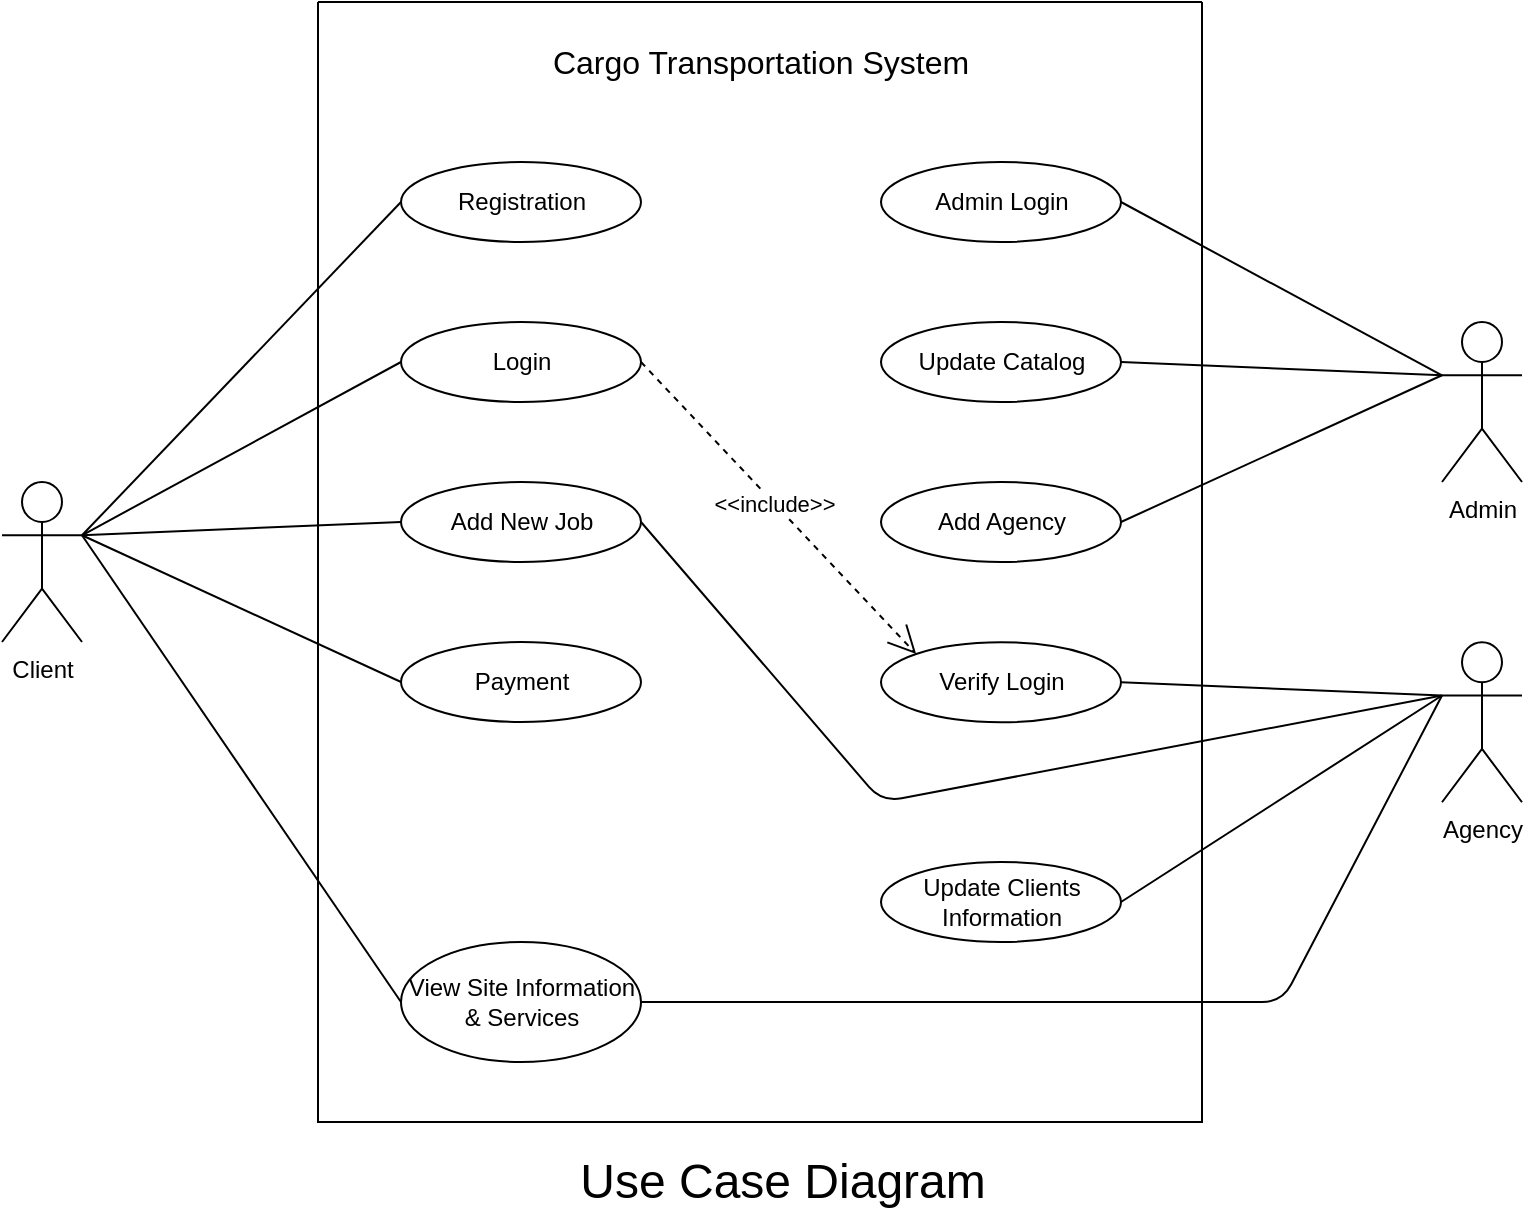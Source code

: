 <mxfile version="14.6.13" type="device"><diagram id="v0AA1HchhqAZC2DBsjxG" name="Page-1"><mxGraphModel dx="-523" dy="-1118" grid="1" gridSize="10" guides="1" tooltips="1" connect="1" arrows="1" fold="1" page="1" pageScale="1" pageWidth="1000" pageHeight="1000" math="0" shadow="0"><root><mxCell id="0"/><mxCell id="1" parent="0"/><mxCell id="EEzWKaN33fw6sV_sBZhb-8" style="edgeStyle=none;orthogonalLoop=1;jettySize=auto;html=1;entryX=1;entryY=0.5;entryDx=0;entryDy=0;endArrow=none;exitX=0;exitY=0.333;exitDx=0;exitDy=0;exitPerimeter=0;" parent="1" source="pCDN7obXtEsK2-jKyCtr-4" target="EEzWKaN33fw6sV_sBZhb-7" edge="1"><mxGeometry relative="1" as="geometry"><mxPoint x="2880" y="2430" as="sourcePoint"/></mxGeometry></mxCell><mxCell id="EEzWKaN33fw6sV_sBZhb-11" style="edgeStyle=none;orthogonalLoop=1;jettySize=auto;html=1;entryX=1;entryY=0.5;entryDx=0;entryDy=0;endArrow=none;exitX=0;exitY=0.333;exitDx=0;exitDy=0;exitPerimeter=0;" parent="1" source="pCDN7obXtEsK2-jKyCtr-4" target="EEzWKaN33fw6sV_sBZhb-10" edge="1"><mxGeometry relative="1" as="geometry"/></mxCell><mxCell id="pCDN7obXtEsK2-jKyCtr-4" value="Admin" style="shape=umlActor;verticalLabelPosition=bottom;verticalAlign=top;html=1;outlineConnect=0;" parent="1" vertex="1"><mxGeometry x="2840" y="2360" width="40" height="80" as="geometry"/></mxCell><mxCell id="EEzWKaN33fw6sV_sBZhb-5" style="edgeStyle=none;orthogonalLoop=1;jettySize=auto;html=1;entryX=1;entryY=0.5;entryDx=0;entryDy=0;endArrow=none;exitX=0;exitY=0.333;exitDx=0;exitDy=0;exitPerimeter=0;" parent="1" source="pCDN7obXtEsK2-jKyCtr-5" target="ZMXl2fepJgT8WD-vG5Th-2" edge="1"><mxGeometry relative="1" as="geometry"><Array as="points"><mxPoint x="2560" y="2600"/></Array></mxGeometry></mxCell><mxCell id="pCDN7obXtEsK2-jKyCtr-5" value="Agency" style="shape=umlActor;verticalLabelPosition=bottom;verticalAlign=top;html=1;outlineConnect=0;" parent="1" vertex="1"><mxGeometry x="2840" y="2520.12" width="40" height="80" as="geometry"/></mxCell><mxCell id="i6-KqVlRPbDJLXnMVYQ--3" style="edgeStyle=none;orthogonalLoop=1;jettySize=auto;html=1;entryX=0;entryY=0.5;entryDx=0;entryDy=0;endArrow=none;exitX=1;exitY=0.333;exitDx=0;exitDy=0;exitPerimeter=0;" parent="1" source="pCDN7obXtEsK2-jKyCtr-6" target="pCDN7obXtEsK2-jKyCtr-3" edge="1"><mxGeometry relative="1" as="geometry"><mxPoint x="2130" y="2600" as="sourcePoint"/></mxGeometry></mxCell><mxCell id="pCDN7obXtEsK2-jKyCtr-6" value="Client" style="shape=umlActor;verticalLabelPosition=bottom;verticalAlign=top;html=1;outlineConnect=0;fillColor=none;" parent="1" vertex="1"><mxGeometry x="2120" y="2440" width="40" height="80" as="geometry"/></mxCell><mxCell id="pCDN7obXtEsK2-jKyCtr-13" value="" style="swimlane;startSize=0;" parent="1" vertex="1"><mxGeometry x="2278" y="2200" width="442" height="560" as="geometry"/></mxCell><mxCell id="pCDN7obXtEsK2-jKyCtr-11" value="Login" style="ellipse;whiteSpace=wrap;html=1;" parent="pCDN7obXtEsK2-jKyCtr-13" vertex="1"><mxGeometry x="41.5" y="160" width="120" height="40" as="geometry"/></mxCell><mxCell id="pCDN7obXtEsK2-jKyCtr-3" value="Registration" style="ellipse;whiteSpace=wrap;html=1;" parent="pCDN7obXtEsK2-jKyCtr-13" vertex="1"><mxGeometry x="41.5" y="80" width="120" height="40" as="geometry"/></mxCell><mxCell id="ZMXl2fepJgT8WD-vG5Th-2" value="Add New Job" style="ellipse;whiteSpace=wrap;html=1;" parent="pCDN7obXtEsK2-jKyCtr-13" vertex="1"><mxGeometry x="41.5" y="240" width="120" height="40" as="geometry"/></mxCell><mxCell id="ZMXl2fepJgT8WD-vG5Th-6" value="Payment" style="ellipse;whiteSpace=wrap;html=1;" parent="pCDN7obXtEsK2-jKyCtr-13" vertex="1"><mxGeometry x="41.5" y="320" width="120" height="40" as="geometry"/></mxCell><mxCell id="EEzWKaN33fw6sV_sBZhb-7" value="Admin Login" style="ellipse;whiteSpace=wrap;html=1;" parent="pCDN7obXtEsK2-jKyCtr-13" vertex="1"><mxGeometry x="281.5" y="80" width="120" height="40" as="geometry"/></mxCell><mxCell id="EEzWKaN33fw6sV_sBZhb-10" value="Update Catalog" style="ellipse;whiteSpace=wrap;html=1;" parent="pCDN7obXtEsK2-jKyCtr-13" vertex="1"><mxGeometry x="281.5" y="160" width="120" height="40" as="geometry"/></mxCell><mxCell id="4-gHRmzsKazoqIXqmLya-3" value="Update Clients&lt;br&gt;Information" style="ellipse;whiteSpace=wrap;html=1;" parent="pCDN7obXtEsK2-jKyCtr-13" vertex="1"><mxGeometry x="281.5" y="430" width="120" height="40" as="geometry"/></mxCell><mxCell id="4-gHRmzsKazoqIXqmLya-10" value="Verify Login" style="ellipse;whiteSpace=wrap;html=1;" parent="pCDN7obXtEsK2-jKyCtr-13" vertex="1"><mxGeometry x="281.5" y="320.12" width="120" height="40" as="geometry"/></mxCell><mxCell id="4-gHRmzsKazoqIXqmLya-12" value="&amp;lt;&amp;lt;include&amp;gt;&amp;gt;" style="endArrow=open;endSize=12;dashed=1;html=1;entryX=0;entryY=0;entryDx=0;entryDy=0;exitX=1;exitY=0.5;exitDx=0;exitDy=0;" parent="pCDN7obXtEsK2-jKyCtr-13" source="pCDN7obXtEsK2-jKyCtr-11" target="4-gHRmzsKazoqIXqmLya-10" edge="1"><mxGeometry x="-0.026" width="160" relative="1" as="geometry"><mxPoint x="231.5" y="300" as="sourcePoint"/><mxPoint x="391.5" y="300" as="targetPoint"/><Array as="points"/><mxPoint as="offset"/></mxGeometry></mxCell><mxCell id="4-gHRmzsKazoqIXqmLya-13" value="View Site Information &amp;amp; Services" style="ellipse;whiteSpace=wrap;html=1;" parent="pCDN7obXtEsK2-jKyCtr-13" vertex="1"><mxGeometry x="41.5" y="470" width="120" height="60" as="geometry"/></mxCell><mxCell id="4-gHRmzsKazoqIXqmLya-17" value="&lt;font style=&quot;font-size: 16px&quot;&gt;Cargo Transportation System&lt;/font&gt;" style="text;html=1;align=center;verticalAlign=middle;resizable=0;points=[];autosize=1;strokeColor=none;" parent="pCDN7obXtEsK2-jKyCtr-13" vertex="1"><mxGeometry x="111" y="20" width="220" height="20" as="geometry"/></mxCell><mxCell id="JkWbDpxwZ_qnr8M8yN39-1" value="Add Agency" style="ellipse;whiteSpace=wrap;html=1;" vertex="1" parent="pCDN7obXtEsK2-jKyCtr-13"><mxGeometry x="281.5" y="240" width="120" height="40" as="geometry"/></mxCell><mxCell id="ZMXl2fepJgT8WD-vG5Th-1" style="edgeStyle=none;orthogonalLoop=1;jettySize=auto;html=1;entryX=0;entryY=0.5;entryDx=0;entryDy=0;endArrow=none;exitX=1;exitY=0.333;exitDx=0;exitDy=0;exitPerimeter=0;" parent="1" source="pCDN7obXtEsK2-jKyCtr-6" target="pCDN7obXtEsK2-jKyCtr-11" edge="1"><mxGeometry relative="1" as="geometry"><mxPoint x="2130" y="2597.667" as="sourcePoint"/><mxPoint x="2320" y="2310" as="targetPoint"/></mxGeometry></mxCell><mxCell id="ZMXl2fepJgT8WD-vG5Th-3" style="edgeStyle=none;orthogonalLoop=1;jettySize=auto;html=1;entryX=0;entryY=0.5;entryDx=0;entryDy=0;endArrow=none;exitX=1;exitY=0.333;exitDx=0;exitDy=0;exitPerimeter=0;" parent="1" source="pCDN7obXtEsK2-jKyCtr-6" target="ZMXl2fepJgT8WD-vG5Th-2" edge="1"><mxGeometry relative="1" as="geometry"><mxPoint x="2130" y="2597.667" as="sourcePoint"/><mxPoint x="2330.0" y="2390" as="targetPoint"/></mxGeometry></mxCell><mxCell id="ZMXl2fepJgT8WD-vG5Th-7" style="edgeStyle=none;orthogonalLoop=1;jettySize=auto;html=1;entryX=0;entryY=0.5;entryDx=0;entryDy=0;endArrow=none;exitX=1;exitY=0.333;exitDx=0;exitDy=0;exitPerimeter=0;" parent="1" source="pCDN7obXtEsK2-jKyCtr-6" target="ZMXl2fepJgT8WD-vG5Th-6" edge="1"><mxGeometry relative="1" as="geometry"><mxPoint x="2120" y="2590" as="sourcePoint"/><mxPoint x="2330.0" y="2551" as="targetPoint"/></mxGeometry></mxCell><mxCell id="4-gHRmzsKazoqIXqmLya-7" style="edgeStyle=none;orthogonalLoop=1;jettySize=auto;html=1;entryX=1;entryY=0.5;entryDx=0;entryDy=0;endArrow=none;exitX=0;exitY=0.333;exitDx=0;exitDy=0;exitPerimeter=0;" parent="1" source="pCDN7obXtEsK2-jKyCtr-5" target="4-gHRmzsKazoqIXqmLya-3" edge="1"><mxGeometry relative="1" as="geometry"><mxPoint x="2920" y="2635.667" as="sourcePoint"/><mxPoint x="2480" y="2590" as="targetPoint"/><Array as="points"/></mxGeometry></mxCell><mxCell id="4-gHRmzsKazoqIXqmLya-15" style="edgeStyle=none;orthogonalLoop=1;jettySize=auto;html=1;entryX=1;entryY=0.333;entryDx=0;entryDy=0;entryPerimeter=0;endArrow=none;exitX=0;exitY=0.5;exitDx=0;exitDy=0;" parent="1" source="4-gHRmzsKazoqIXqmLya-13" target="pCDN7obXtEsK2-jKyCtr-6" edge="1"><mxGeometry relative="1" as="geometry"/></mxCell><mxCell id="4-gHRmzsKazoqIXqmLya-16" style="edgeStyle=none;orthogonalLoop=1;jettySize=auto;html=1;entryX=0;entryY=0.333;entryDx=0;entryDy=0;entryPerimeter=0;endArrow=none;exitX=1;exitY=0.5;exitDx=0;exitDy=0;" parent="1" source="4-gHRmzsKazoqIXqmLya-13" target="pCDN7obXtEsK2-jKyCtr-5" edge="1"><mxGeometry relative="1" as="geometry"><Array as="points"><mxPoint x="2760" y="2700"/></Array></mxGeometry></mxCell><mxCell id="wcV4ZDRmDn0bmoux55Cx-1" style="rounded=0;orthogonalLoop=1;jettySize=auto;html=1;endArrow=none;endFill=0;exitX=1;exitY=0.5;exitDx=0;exitDy=0;entryX=0;entryY=0.333;entryDx=0;entryDy=0;entryPerimeter=0;" parent="1" source="4-gHRmzsKazoqIXqmLya-10" target="pCDN7obXtEsK2-jKyCtr-5" edge="1"><mxGeometry relative="1" as="geometry"><mxPoint x="2830" y="2490" as="targetPoint"/></mxGeometry></mxCell><mxCell id="JkWbDpxwZ_qnr8M8yN39-2" style="edgeStyle=none;orthogonalLoop=1;jettySize=auto;html=1;entryX=1;entryY=0.5;entryDx=0;entryDy=0;endArrow=none;exitX=0;exitY=0.333;exitDx=0;exitDy=0;exitPerimeter=0;" edge="1" parent="1" source="pCDN7obXtEsK2-jKyCtr-4" target="JkWbDpxwZ_qnr8M8yN39-1"><mxGeometry relative="1" as="geometry"><mxPoint x="2830" y="2410" as="sourcePoint"/><mxPoint x="2689.5" y="2390" as="targetPoint"/></mxGeometry></mxCell><mxCell id="JkWbDpxwZ_qnr8M8yN39-3" value="&lt;font style=&quot;font-size: 24px&quot;&gt;Use Case Diagram&lt;/font&gt;" style="text;html=1;align=center;verticalAlign=middle;resizable=0;points=[];autosize=1;strokeColor=none;" vertex="1" parent="1"><mxGeometry x="2400" y="2780" width="220" height="20" as="geometry"/></mxCell></root></mxGraphModel></diagram></mxfile>